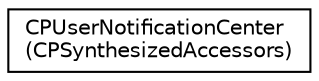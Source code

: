 digraph "Graphical Class Hierarchy"
{
  edge [fontname="Helvetica",fontsize="10",labelfontname="Helvetica",labelfontsize="10"];
  node [fontname="Helvetica",fontsize="10",shape=record];
  rankdir="LR";
  Node1 [label="CPUserNotificationCenter\l(CPSynthesizedAccessors)",height=0.2,width=0.4,color="black", fillcolor="white", style="filled",URL="$category_c_p_user_notification_center_07_c_p_synthesized_accessors_08.html"];
}
